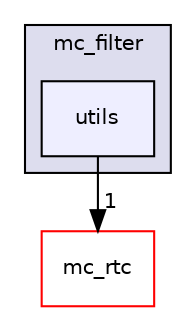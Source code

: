 digraph "include/mc_filter/utils" {
  compound=true
  node [ fontsize="10", fontname="Helvetica"];
  edge [ labelfontsize="10", labelfontname="Helvetica"];
  subgraph clusterdir_81ddcdc3813edc8a5609c37787e58a68 {
    graph [ bgcolor="#ddddee", pencolor="black", label="mc_filter" fontname="Helvetica", fontsize="10", URL="dir_81ddcdc3813edc8a5609c37787e58a68.html"]
  dir_8608c29ce9c2a26c1a7ea06a049e1e26 [shape=box, label="utils", style="filled", fillcolor="#eeeeff", pencolor="black", URL="dir_8608c29ce9c2a26c1a7ea06a049e1e26.html"];
  }
  dir_379a22462e4fb075f5428ea3ff528930 [shape=box label="mc_rtc" fillcolor="white" style="filled" color="red" URL="dir_379a22462e4fb075f5428ea3ff528930.html"];
  dir_8608c29ce9c2a26c1a7ea06a049e1e26->dir_379a22462e4fb075f5428ea3ff528930 [headlabel="1", labeldistance=1.5 headhref="dir_000021_000008.html"];
}
